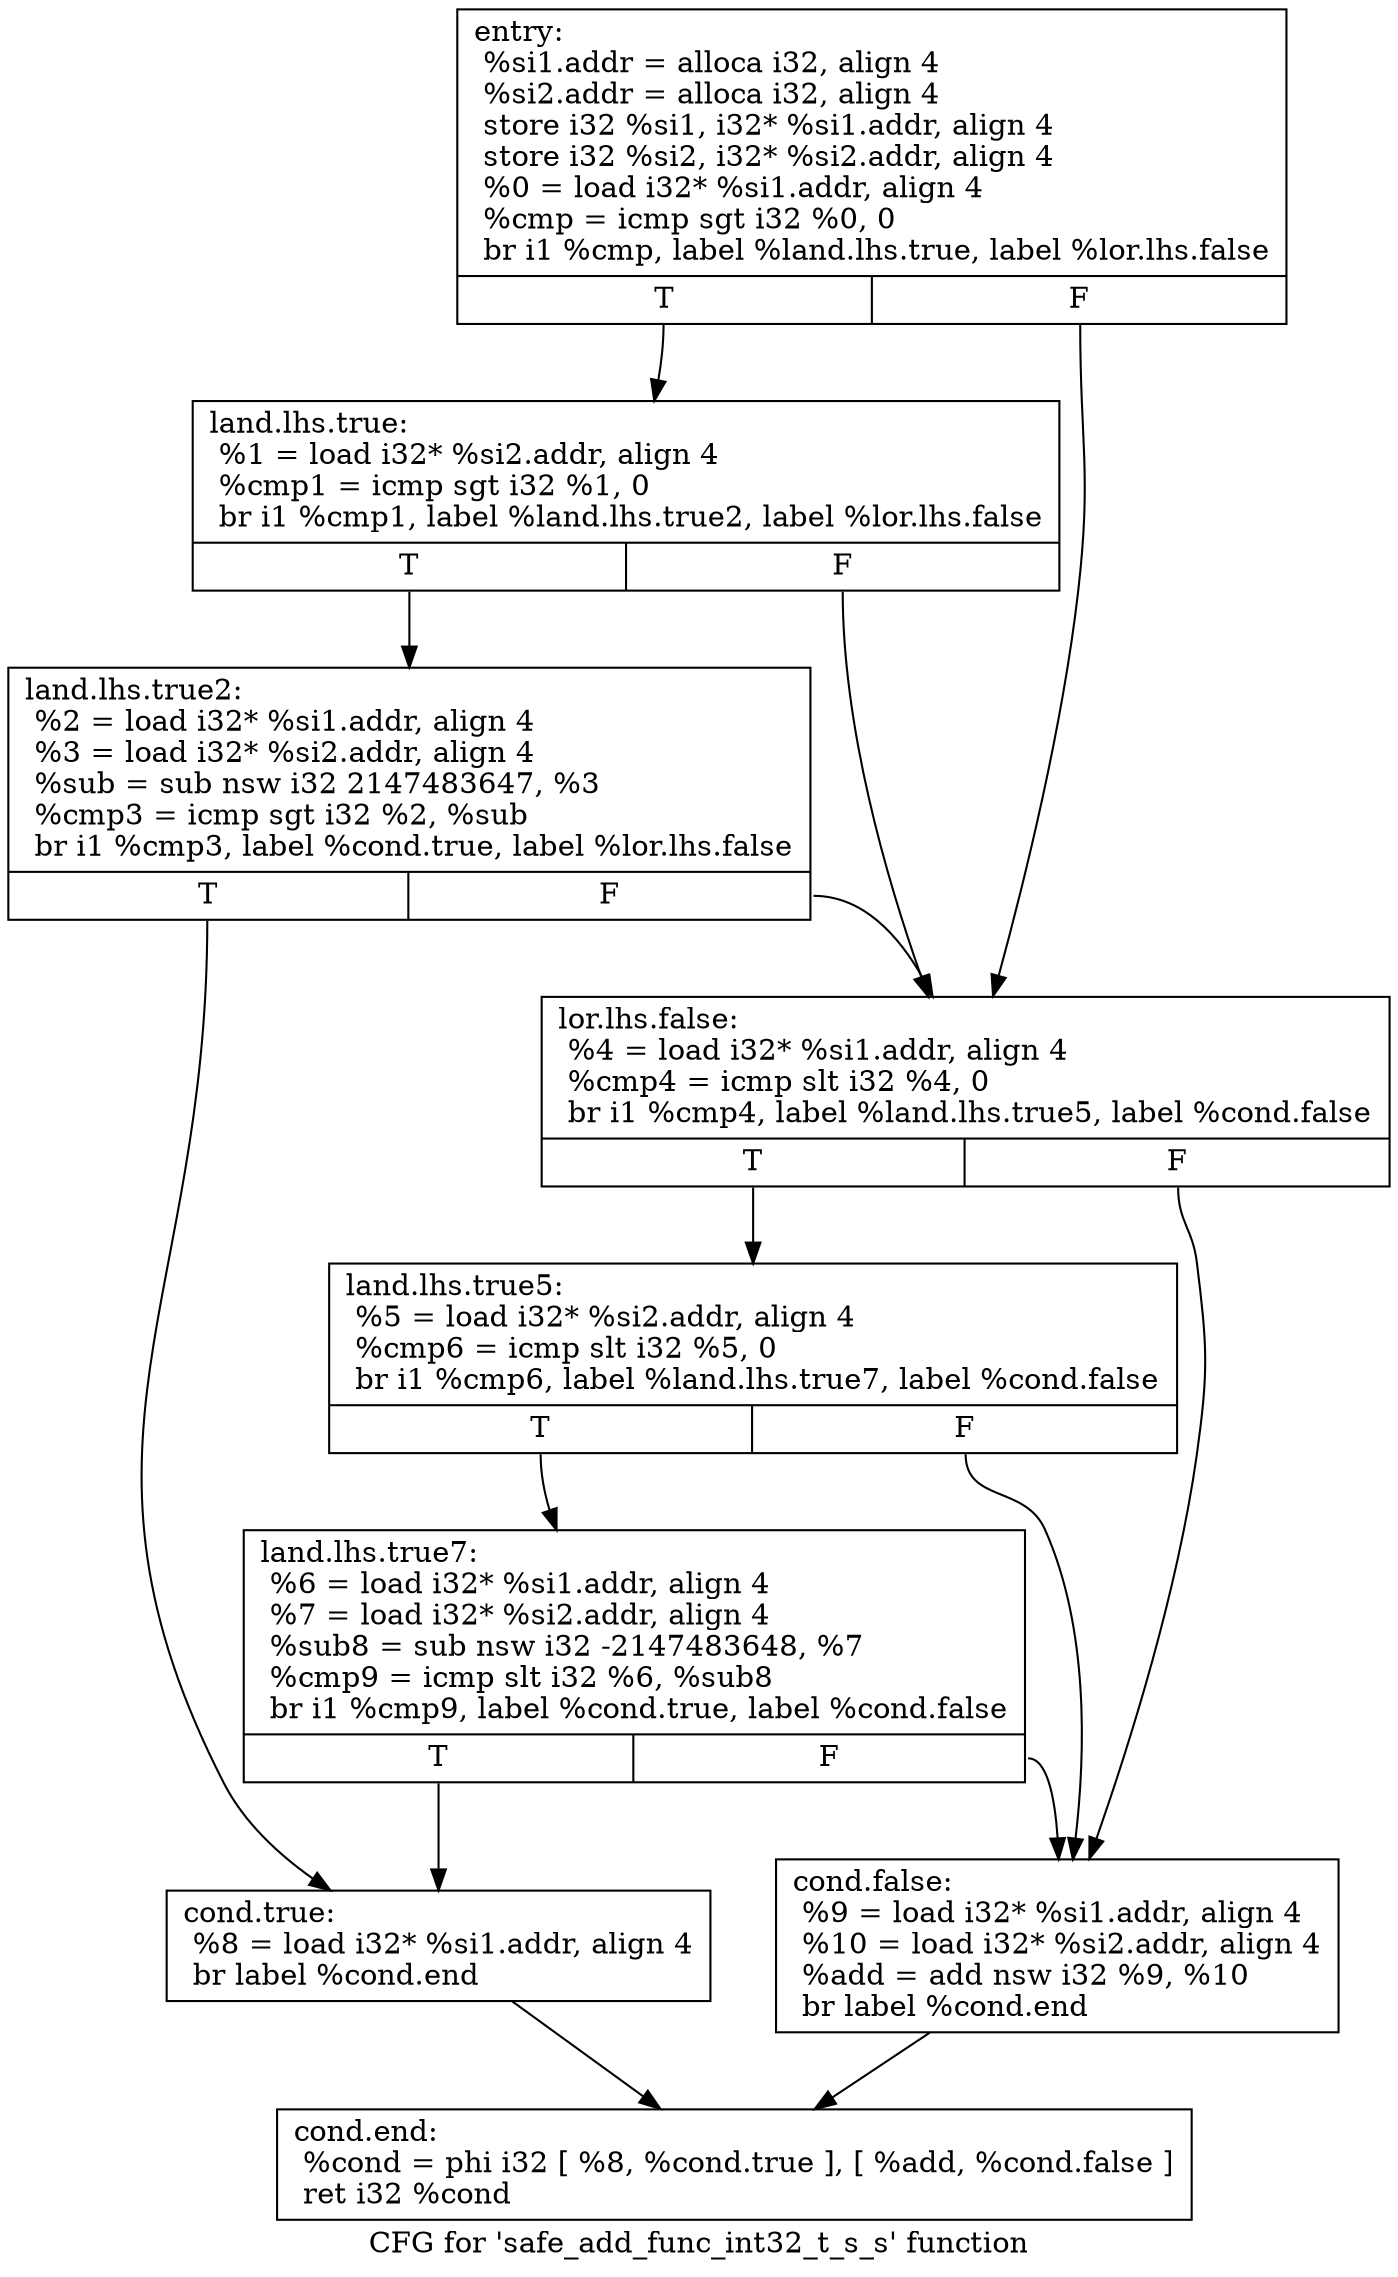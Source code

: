 digraph "CFG for 'safe_add_func_int32_t_s_s' function" {
	label="CFG for 'safe_add_func_int32_t_s_s' function";

	Node0xa405aa0 [shape=record,label="{entry:\l  %si1.addr = alloca i32, align 4\l  %si2.addr = alloca i32, align 4\l  store i32 %si1, i32* %si1.addr, align 4\l  store i32 %si2, i32* %si2.addr, align 4\l  %0 = load i32* %si1.addr, align 4\l  %cmp = icmp sgt i32 %0, 0\l  br i1 %cmp, label %land.lhs.true, label %lor.lhs.false\l|{<s0>T|<s1>F}}"];
	Node0xa405aa0:s0 -> Node0xa405ad0;
	Node0xa405aa0:s1 -> Node0xa42c5d0;
	Node0xa405ad0 [shape=record,label="{land.lhs.true:                                    \l  %1 = load i32* %si2.addr, align 4\l  %cmp1 = icmp sgt i32 %1, 0\l  br i1 %cmp1, label %land.lhs.true2, label %lor.lhs.false\l|{<s0>T|<s1>F}}"];
	Node0xa405ad0:s0 -> Node0xa42c5a0;
	Node0xa405ad0:s1 -> Node0xa42c5d0;
	Node0xa42c5a0 [shape=record,label="{land.lhs.true2:                                   \l  %2 = load i32* %si1.addr, align 4\l  %3 = load i32* %si2.addr, align 4\l  %sub = sub nsw i32 2147483647, %3\l  %cmp3 = icmp sgt i32 %2, %sub\l  br i1 %cmp3, label %cond.true, label %lor.lhs.false\l|{<s0>T|<s1>F}}"];
	Node0xa42c5a0:s0 -> Node0xa42c660;
	Node0xa42c5a0:s1 -> Node0xa42c5d0;
	Node0xa42c5d0 [shape=record,label="{lor.lhs.false:                                    \l  %4 = load i32* %si1.addr, align 4\l  %cmp4 = icmp slt i32 %4, 0\l  br i1 %cmp4, label %land.lhs.true5, label %cond.false\l|{<s0>T|<s1>F}}"];
	Node0xa42c5d0:s0 -> Node0xa42c600;
	Node0xa42c5d0:s1 -> Node0xa42c690;
	Node0xa42c600 [shape=record,label="{land.lhs.true5:                                   \l  %5 = load i32* %si2.addr, align 4\l  %cmp6 = icmp slt i32 %5, 0\l  br i1 %cmp6, label %land.lhs.true7, label %cond.false\l|{<s0>T|<s1>F}}"];
	Node0xa42c600:s0 -> Node0xa42c630;
	Node0xa42c600:s1 -> Node0xa42c690;
	Node0xa42c630 [shape=record,label="{land.lhs.true7:                                   \l  %6 = load i32* %si1.addr, align 4\l  %7 = load i32* %si2.addr, align 4\l  %sub8 = sub nsw i32 -2147483648, %7\l  %cmp9 = icmp slt i32 %6, %sub8\l  br i1 %cmp9, label %cond.true, label %cond.false\l|{<s0>T|<s1>F}}"];
	Node0xa42c630:s0 -> Node0xa42c660;
	Node0xa42c630:s1 -> Node0xa42c690;
	Node0xa42c660 [shape=record,label="{cond.true:                                        \l  %8 = load i32* %si1.addr, align 4\l  br label %cond.end\l}"];
	Node0xa42c660 -> Node0xa42c6c0;
	Node0xa42c690 [shape=record,label="{cond.false:                                       \l  %9 = load i32* %si1.addr, align 4\l  %10 = load i32* %si2.addr, align 4\l  %add = add nsw i32 %9, %10\l  br label %cond.end\l}"];
	Node0xa42c690 -> Node0xa42c6c0;
	Node0xa42c6c0 [shape=record,label="{cond.end:                                         \l  %cond = phi i32 [ %8, %cond.true ], [ %add, %cond.false ]\l  ret i32 %cond\l}"];
}
